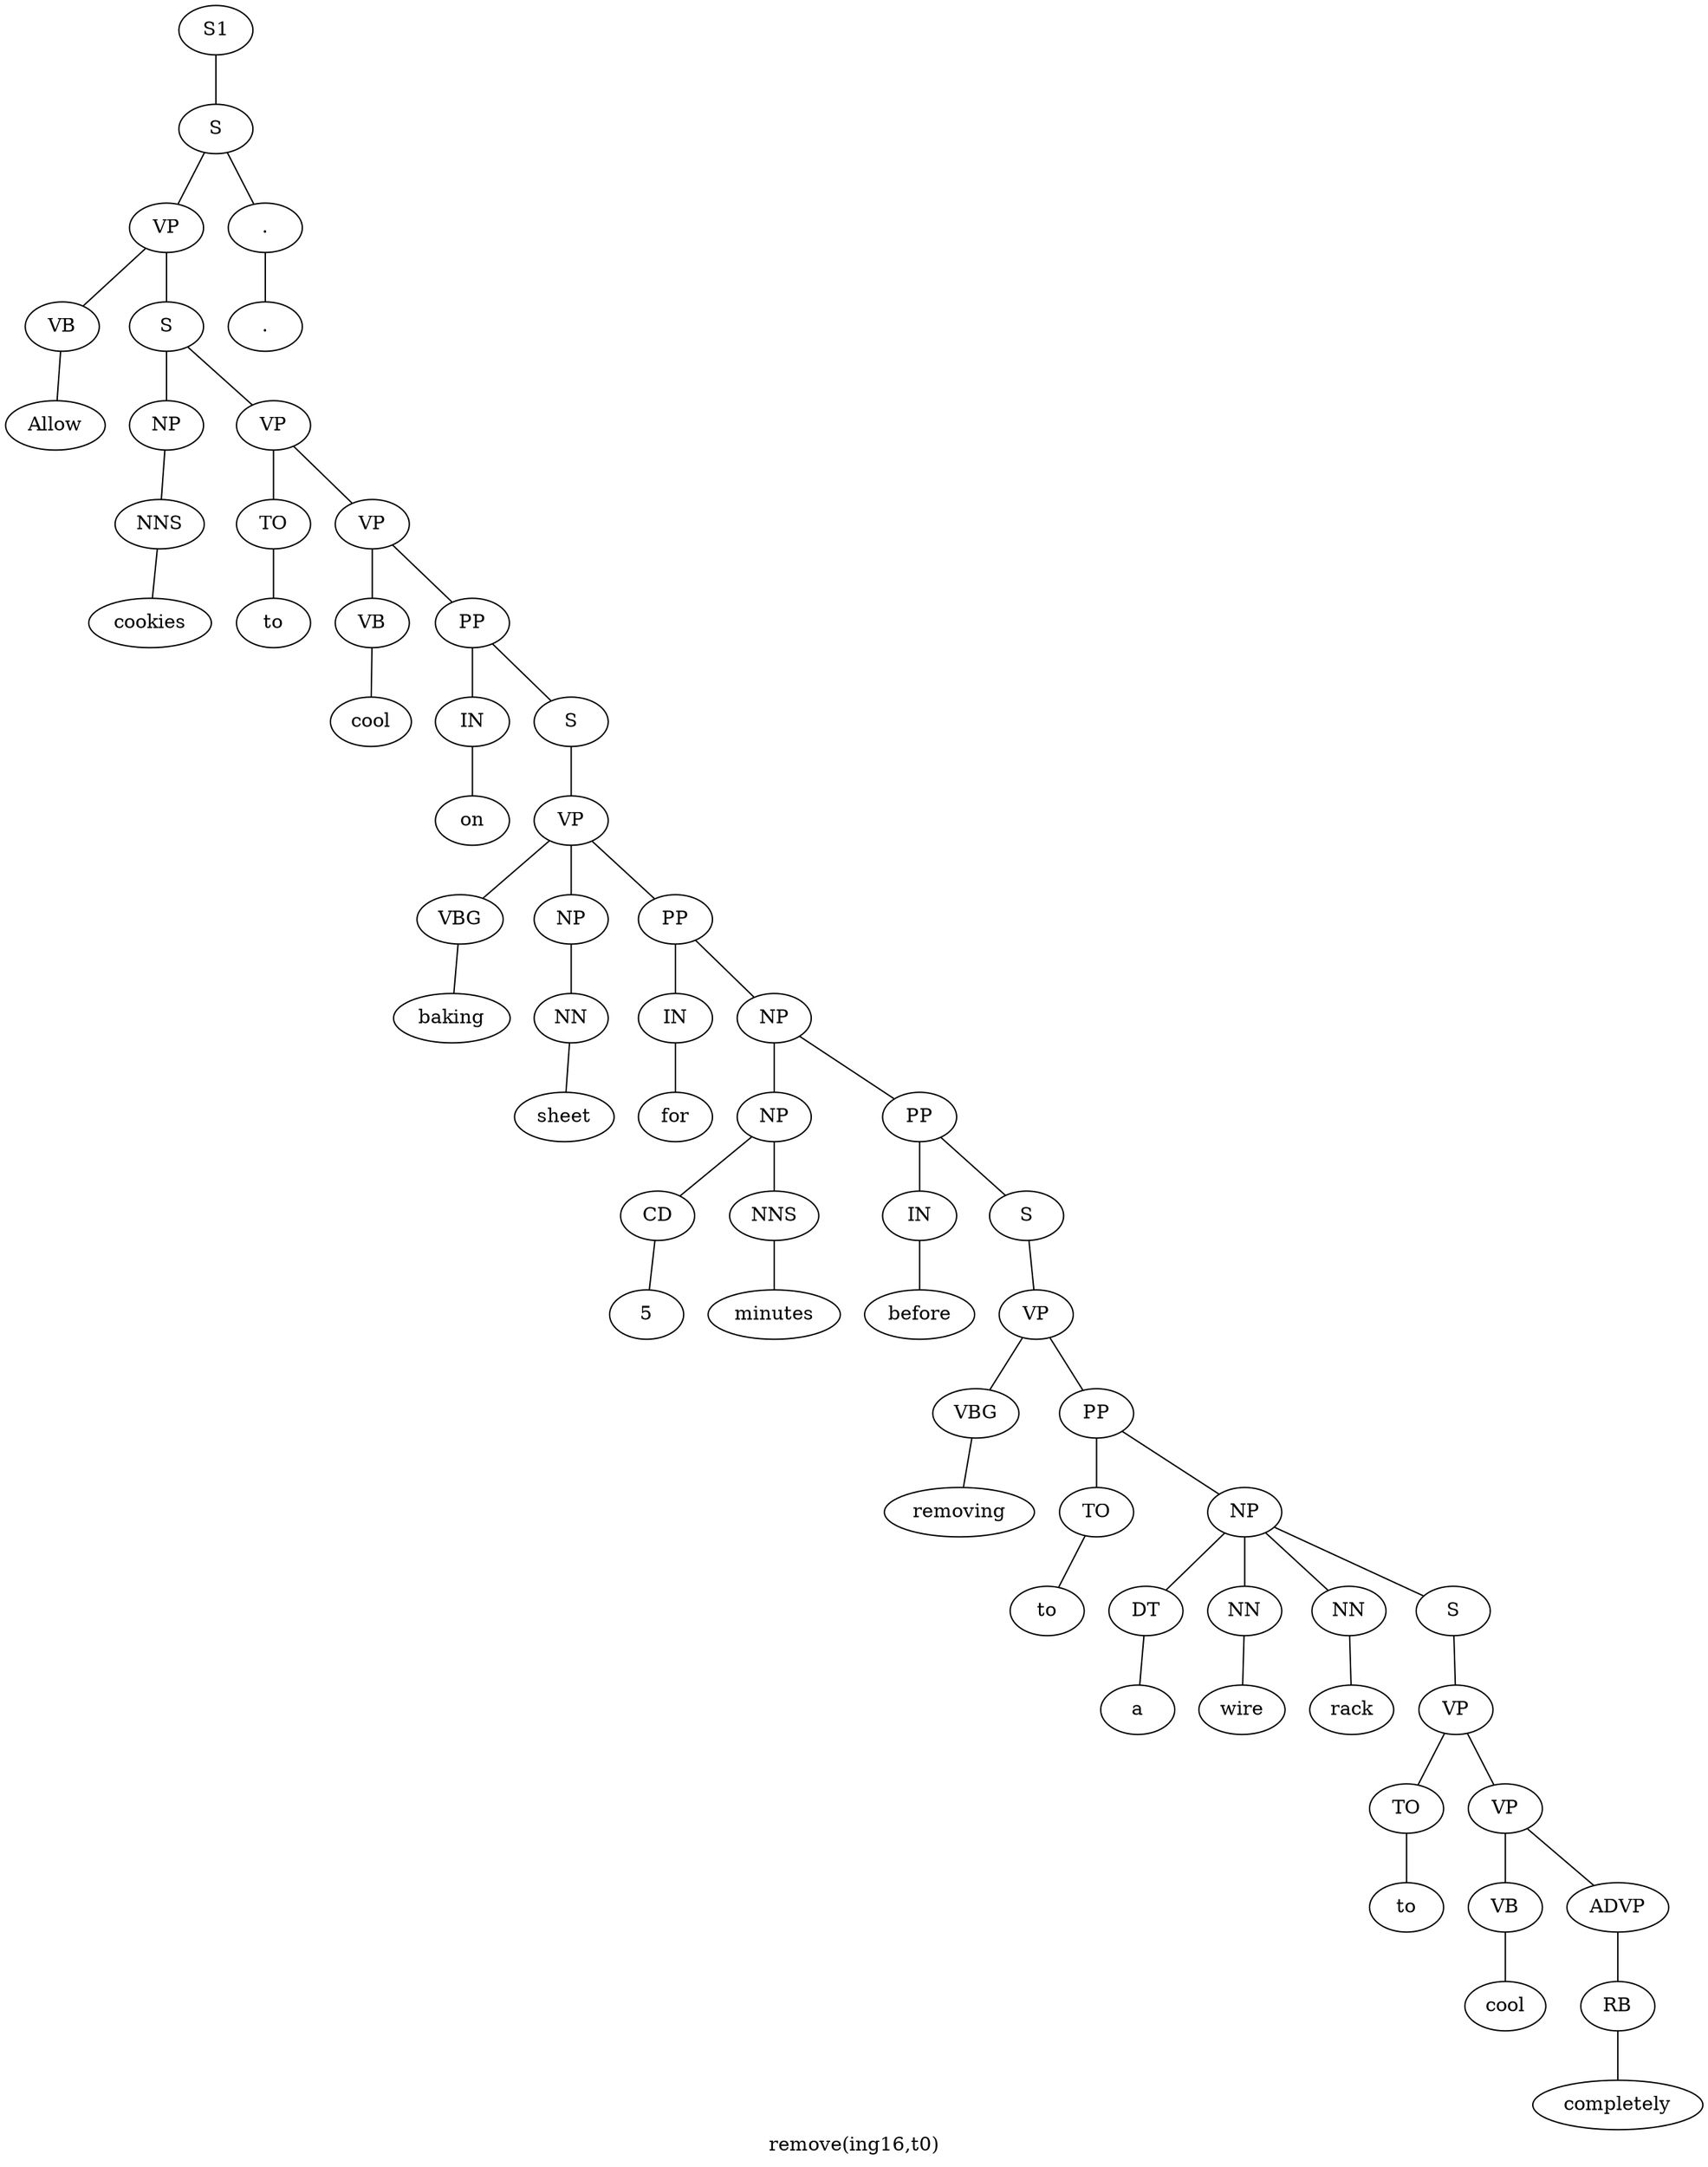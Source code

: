 graph SyntaxGraph {
	label = "remove(ing16,t0)";
	Node0 [label="S1"];
	Node1 [label="S"];
	Node2 [label="VP"];
	Node3 [label="VB"];
	Node4 [label="Allow"];
	Node5 [label="S"];
	Node6 [label="NP"];
	Node7 [label="NNS"];
	Node8 [label="cookies"];
	Node9 [label="VP"];
	Node10 [label="TO"];
	Node11 [label="to"];
	Node12 [label="VP"];
	Node13 [label="VB"];
	Node14 [label="cool"];
	Node15 [label="PP"];
	Node16 [label="IN"];
	Node17 [label="on"];
	Node18 [label="S"];
	Node19 [label="VP"];
	Node20 [label="VBG"];
	Node21 [label="baking"];
	Node22 [label="NP"];
	Node23 [label="NN"];
	Node24 [label="sheet"];
	Node25 [label="PP"];
	Node26 [label="IN"];
	Node27 [label="for"];
	Node28 [label="NP"];
	Node29 [label="NP"];
	Node30 [label="CD"];
	Node31 [label="5"];
	Node32 [label="NNS"];
	Node33 [label="minutes"];
	Node34 [label="PP"];
	Node35 [label="IN"];
	Node36 [label="before"];
	Node37 [label="S"];
	Node38 [label="VP"];
	Node39 [label="VBG"];
	Node40 [label="removing"];
	Node41 [label="PP"];
	Node42 [label="TO"];
	Node43 [label="to"];
	Node44 [label="NP"];
	Node45 [label="DT"];
	Node46 [label="a"];
	Node47 [label="NN"];
	Node48 [label="wire"];
	Node49 [label="NN"];
	Node50 [label="rack"];
	Node51 [label="S"];
	Node52 [label="VP"];
	Node53 [label="TO"];
	Node54 [label="to"];
	Node55 [label="VP"];
	Node56 [label="VB"];
	Node57 [label="cool"];
	Node58 [label="ADVP"];
	Node59 [label="RB"];
	Node60 [label="completely"];
	Node61 [label="."];
	Node62 [label="."];

	Node0 -- Node1;
	Node1 -- Node2;
	Node1 -- Node61;
	Node2 -- Node3;
	Node2 -- Node5;
	Node3 -- Node4;
	Node5 -- Node6;
	Node5 -- Node9;
	Node6 -- Node7;
	Node7 -- Node8;
	Node9 -- Node10;
	Node9 -- Node12;
	Node10 -- Node11;
	Node12 -- Node13;
	Node12 -- Node15;
	Node13 -- Node14;
	Node15 -- Node16;
	Node15 -- Node18;
	Node16 -- Node17;
	Node18 -- Node19;
	Node19 -- Node20;
	Node19 -- Node22;
	Node19 -- Node25;
	Node20 -- Node21;
	Node22 -- Node23;
	Node23 -- Node24;
	Node25 -- Node26;
	Node25 -- Node28;
	Node26 -- Node27;
	Node28 -- Node29;
	Node28 -- Node34;
	Node29 -- Node30;
	Node29 -- Node32;
	Node30 -- Node31;
	Node32 -- Node33;
	Node34 -- Node35;
	Node34 -- Node37;
	Node35 -- Node36;
	Node37 -- Node38;
	Node38 -- Node39;
	Node38 -- Node41;
	Node39 -- Node40;
	Node41 -- Node42;
	Node41 -- Node44;
	Node42 -- Node43;
	Node44 -- Node45;
	Node44 -- Node47;
	Node44 -- Node49;
	Node44 -- Node51;
	Node45 -- Node46;
	Node47 -- Node48;
	Node49 -- Node50;
	Node51 -- Node52;
	Node52 -- Node53;
	Node52 -- Node55;
	Node53 -- Node54;
	Node55 -- Node56;
	Node55 -- Node58;
	Node56 -- Node57;
	Node58 -- Node59;
	Node59 -- Node60;
	Node61 -- Node62;
}